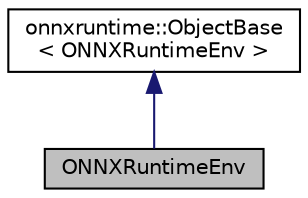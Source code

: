digraph "ONNXRuntimeEnv"
{
  edge [fontname="Helvetica",fontsize="10",labelfontname="Helvetica",labelfontsize="10"];
  node [fontname="Helvetica",fontsize="10",shape=record];
  Node0 [label="ONNXRuntimeEnv",height=0.2,width=0.4,color="black", fillcolor="grey75", style="filled", fontcolor="black"];
  Node1 -> Node0 [dir="back",color="midnightblue",fontsize="10",style="solid",fontname="Helvetica"];
  Node1 [label="onnxruntime::ObjectBase\l\< ONNXRuntimeEnv \>",height=0.2,width=0.4,color="black", fillcolor="white", style="filled",URL="$classonnxruntime_1_1ObjectBase.html"];
}
